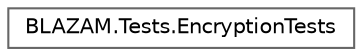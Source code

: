 digraph "Graphical Class Hierarchy"
{
 // LATEX_PDF_SIZE
  bgcolor="transparent";
  edge [fontname=Helvetica,fontsize=10,labelfontname=Helvetica,labelfontsize=10];
  node [fontname=Helvetica,fontsize=10,shape=box,height=0.2,width=0.4];
  rankdir="LR";
  Node0 [id="Node000000",label="BLAZAM.Tests.EncryptionTests",height=0.2,width=0.4,color="grey40", fillcolor="white", style="filled",URL="$class_b_l_a_z_a_m_1_1_tests_1_1_encryption_tests.html",tooltip=" "];
}
